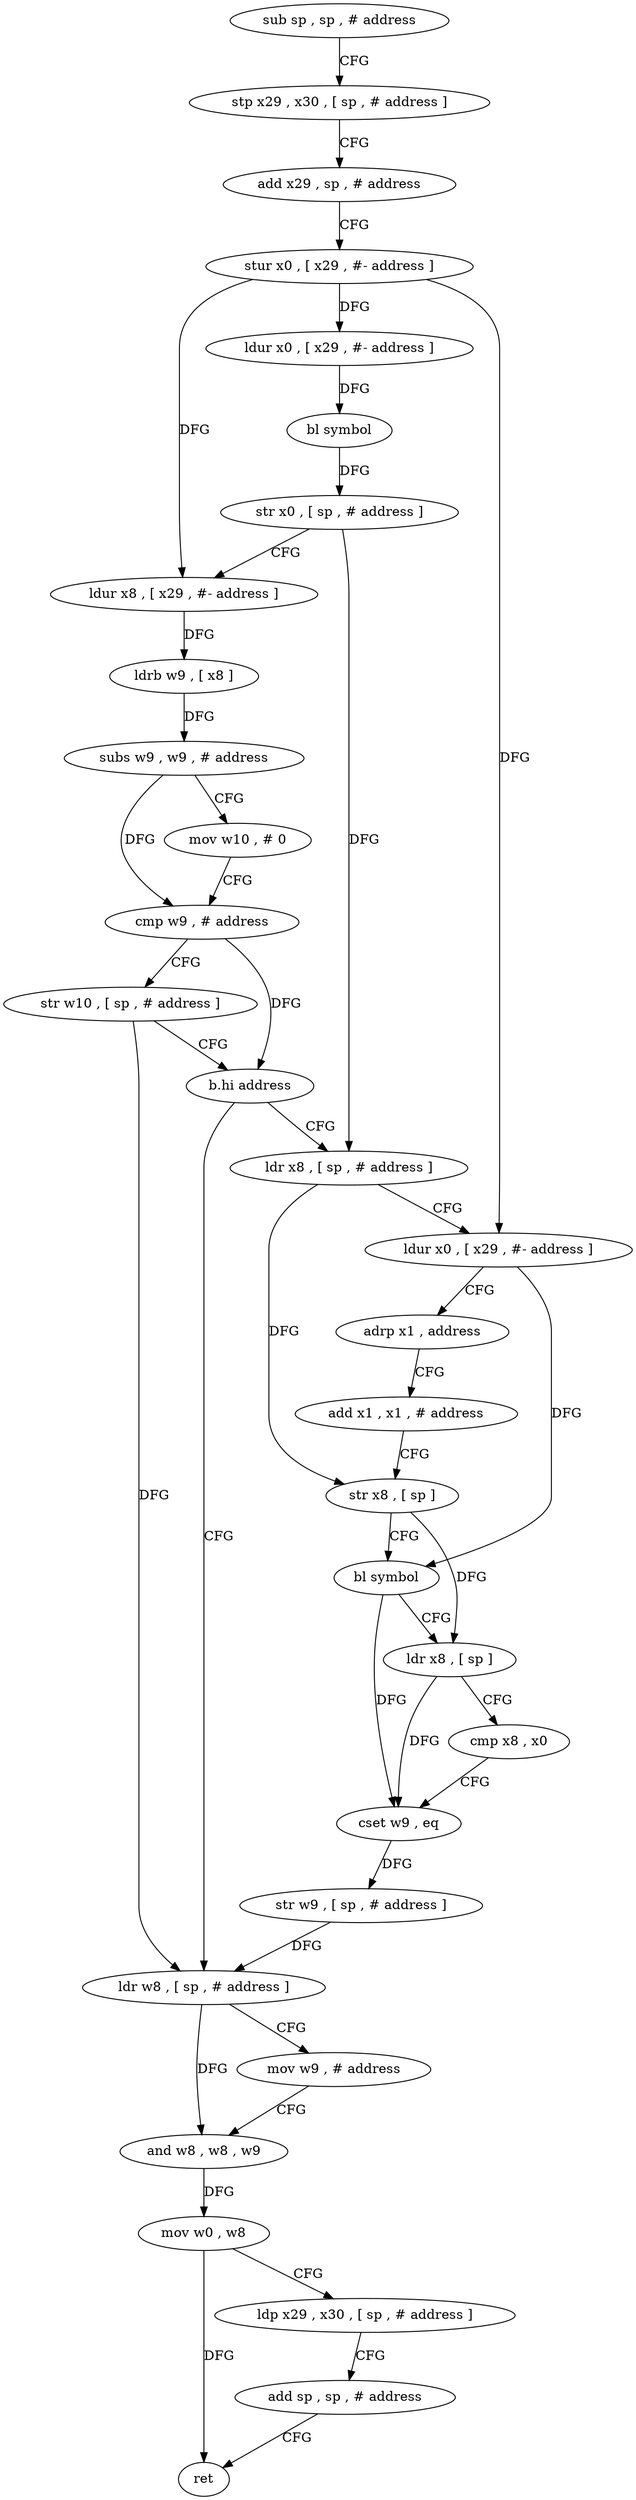 digraph "func" {
"4204504" [label = "sub sp , sp , # address" ]
"4204508" [label = "stp x29 , x30 , [ sp , # address ]" ]
"4204512" [label = "add x29 , sp , # address" ]
"4204516" [label = "stur x0 , [ x29 , #- address ]" ]
"4204520" [label = "ldur x0 , [ x29 , #- address ]" ]
"4204524" [label = "bl symbol" ]
"4204528" [label = "str x0 , [ sp , # address ]" ]
"4204532" [label = "ldur x8 , [ x29 , #- address ]" ]
"4204536" [label = "ldrb w9 , [ x8 ]" ]
"4204540" [label = "subs w9 , w9 , # address" ]
"4204544" [label = "mov w10 , # 0" ]
"4204548" [label = "cmp w9 , # address" ]
"4204552" [label = "str w10 , [ sp , # address ]" ]
"4204556" [label = "b.hi address" ]
"4204600" [label = "ldr w8 , [ sp , # address ]" ]
"4204560" [label = "ldr x8 , [ sp , # address ]" ]
"4204604" [label = "mov w9 , # address" ]
"4204608" [label = "and w8 , w8 , w9" ]
"4204612" [label = "mov w0 , w8" ]
"4204616" [label = "ldp x29 , x30 , [ sp , # address ]" ]
"4204620" [label = "add sp , sp , # address" ]
"4204624" [label = "ret" ]
"4204564" [label = "ldur x0 , [ x29 , #- address ]" ]
"4204568" [label = "adrp x1 , address" ]
"4204572" [label = "add x1 , x1 , # address" ]
"4204576" [label = "str x8 , [ sp ]" ]
"4204580" [label = "bl symbol" ]
"4204584" [label = "ldr x8 , [ sp ]" ]
"4204588" [label = "cmp x8 , x0" ]
"4204592" [label = "cset w9 , eq" ]
"4204596" [label = "str w9 , [ sp , # address ]" ]
"4204504" -> "4204508" [ label = "CFG" ]
"4204508" -> "4204512" [ label = "CFG" ]
"4204512" -> "4204516" [ label = "CFG" ]
"4204516" -> "4204520" [ label = "DFG" ]
"4204516" -> "4204532" [ label = "DFG" ]
"4204516" -> "4204564" [ label = "DFG" ]
"4204520" -> "4204524" [ label = "DFG" ]
"4204524" -> "4204528" [ label = "DFG" ]
"4204528" -> "4204532" [ label = "CFG" ]
"4204528" -> "4204560" [ label = "DFG" ]
"4204532" -> "4204536" [ label = "DFG" ]
"4204536" -> "4204540" [ label = "DFG" ]
"4204540" -> "4204544" [ label = "CFG" ]
"4204540" -> "4204548" [ label = "DFG" ]
"4204544" -> "4204548" [ label = "CFG" ]
"4204548" -> "4204552" [ label = "CFG" ]
"4204548" -> "4204556" [ label = "DFG" ]
"4204552" -> "4204556" [ label = "CFG" ]
"4204552" -> "4204600" [ label = "DFG" ]
"4204556" -> "4204600" [ label = "CFG" ]
"4204556" -> "4204560" [ label = "CFG" ]
"4204600" -> "4204604" [ label = "CFG" ]
"4204600" -> "4204608" [ label = "DFG" ]
"4204560" -> "4204564" [ label = "CFG" ]
"4204560" -> "4204576" [ label = "DFG" ]
"4204604" -> "4204608" [ label = "CFG" ]
"4204608" -> "4204612" [ label = "DFG" ]
"4204612" -> "4204616" [ label = "CFG" ]
"4204612" -> "4204624" [ label = "DFG" ]
"4204616" -> "4204620" [ label = "CFG" ]
"4204620" -> "4204624" [ label = "CFG" ]
"4204564" -> "4204568" [ label = "CFG" ]
"4204564" -> "4204580" [ label = "DFG" ]
"4204568" -> "4204572" [ label = "CFG" ]
"4204572" -> "4204576" [ label = "CFG" ]
"4204576" -> "4204580" [ label = "CFG" ]
"4204576" -> "4204584" [ label = "DFG" ]
"4204580" -> "4204584" [ label = "CFG" ]
"4204580" -> "4204592" [ label = "DFG" ]
"4204584" -> "4204588" [ label = "CFG" ]
"4204584" -> "4204592" [ label = "DFG" ]
"4204588" -> "4204592" [ label = "CFG" ]
"4204592" -> "4204596" [ label = "DFG" ]
"4204596" -> "4204600" [ label = "DFG" ]
}

